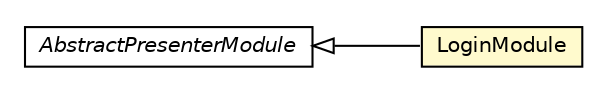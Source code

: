 #!/usr/local/bin/dot
#
# Class diagram 
# Generated by UMLGraph version R5_6-24-gf6e263 (http://www.umlgraph.org/)
#

digraph G {
	edge [fontname="Helvetica",fontsize=10,labelfontname="Helvetica",labelfontsize=10];
	node [fontname="Helvetica",fontsize=10,shape=plaintext];
	nodesep=0.25;
	ranksep=0.5;
	rankdir=LR;
	// com.gwtplatform.mvp.client.gin.AbstractPresenterModule
	c226854 [label=<<table title="com.gwtplatform.mvp.client.gin.AbstractPresenterModule" border="0" cellborder="1" cellspacing="0" cellpadding="2" port="p" href="../../../../mvp/client/gin/AbstractPresenterModule.html">
		<tr><td><table border="0" cellspacing="0" cellpadding="1">
<tr><td align="center" balign="center"><font face="Helvetica-Oblique"> AbstractPresenterModule </font></td></tr>
		</table></td></tr>
		</table>>, URL="../../../../mvp/client/gin/AbstractPresenterModule.html", fontname="Helvetica", fontcolor="black", fontsize=10.0];
	// com.gwtplatform.carstore.client.application.login.LoginModule
	c227101 [label=<<table title="com.gwtplatform.carstore.client.application.login.LoginModule" border="0" cellborder="1" cellspacing="0" cellpadding="2" port="p" bgcolor="lemonChiffon" href="./LoginModule.html">
		<tr><td><table border="0" cellspacing="0" cellpadding="1">
<tr><td align="center" balign="center"> LoginModule </td></tr>
		</table></td></tr>
		</table>>, URL="./LoginModule.html", fontname="Helvetica", fontcolor="black", fontsize=10.0];
	//com.gwtplatform.carstore.client.application.login.LoginModule extends com.gwtplatform.mvp.client.gin.AbstractPresenterModule
	c226854:p -> c227101:p [dir=back,arrowtail=empty];
}

